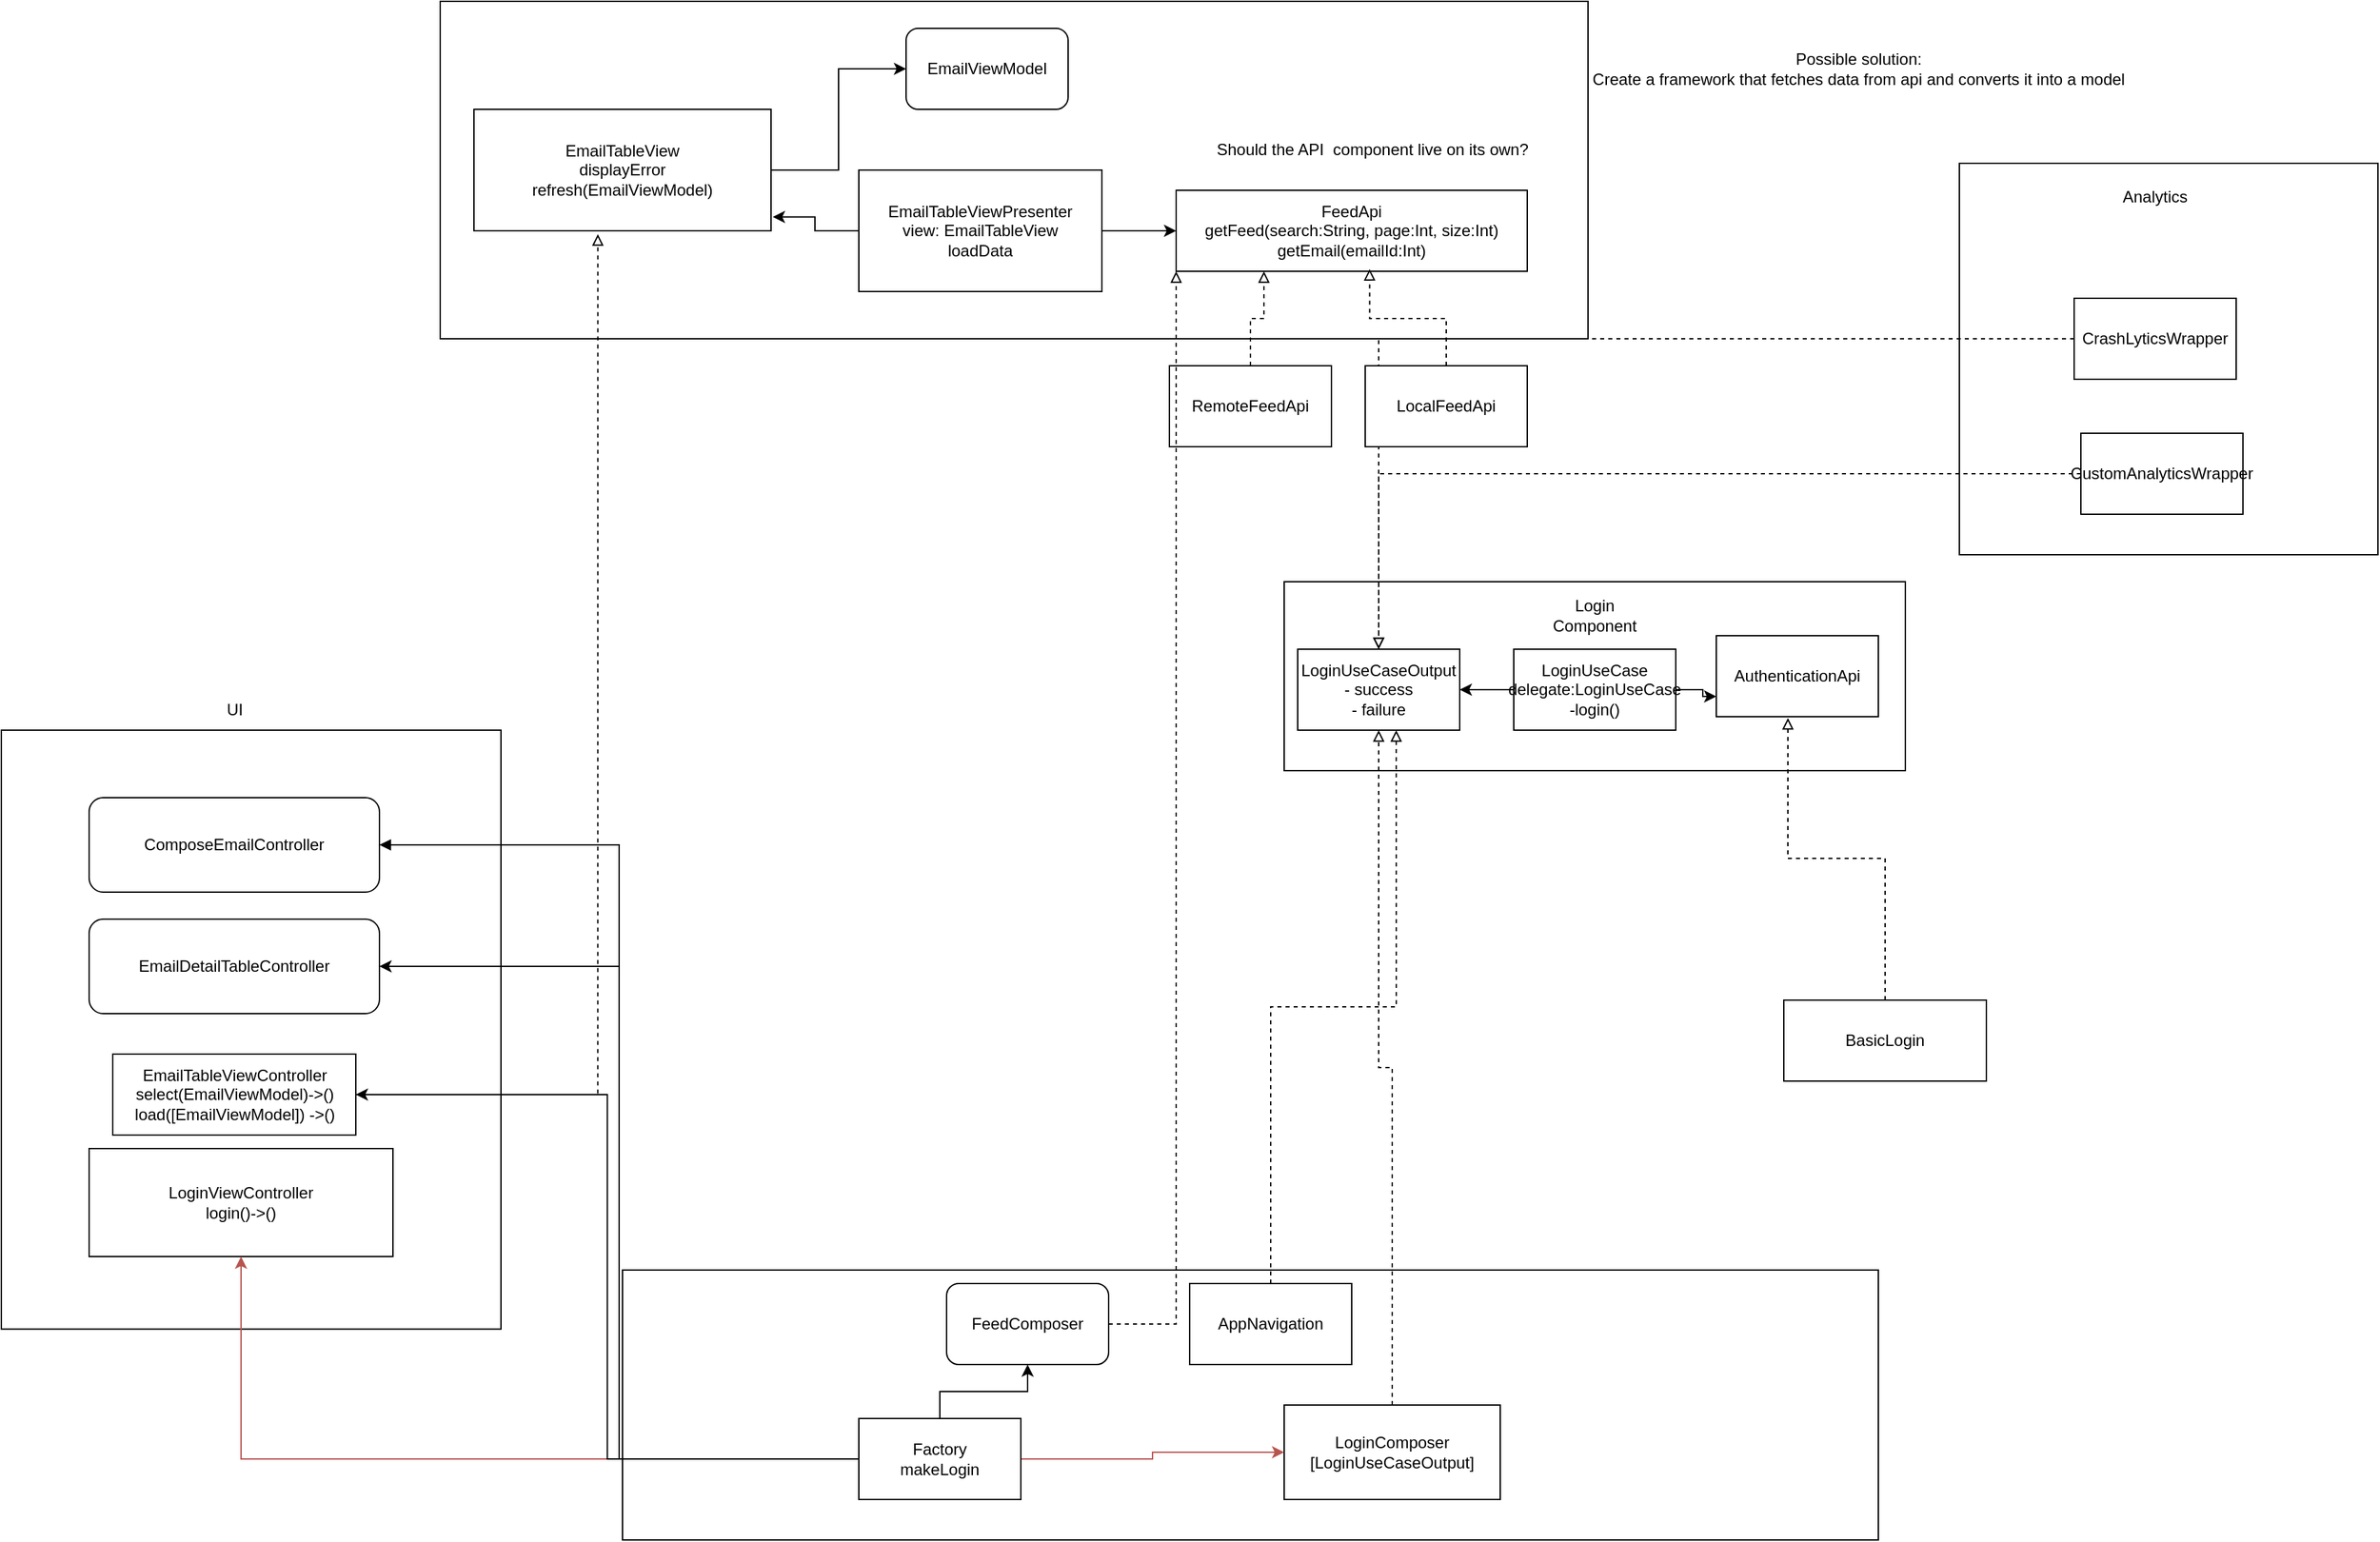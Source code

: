 <mxfile version="15.8.6" type="device"><diagram id="H6H3HlsMzODBJNaSTf9r" name="Page-1"><mxGraphModel dx="1789" dy="1929" grid="1" gridSize="10" guides="1" tooltips="1" connect="1" arrows="1" fold="1" page="1" pageScale="1" pageWidth="850" pageHeight="1100" math="0" shadow="0"><root><mxCell id="0"/><mxCell id="1" parent="0"/><mxCell id="R6G7fPUCsbExO3Ik8_rK-52" value="" style="rounded=0;whiteSpace=wrap;html=1;fillColor=none;" parent="1" vertex="1"><mxGeometry x="-480" y="-30" width="370" height="443.75" as="geometry"/></mxCell><mxCell id="R6G7fPUCsbExO3Ik8_rK-40" value="" style="rounded=0;whiteSpace=wrap;html=1;fillColor=none;" parent="1" vertex="1"><mxGeometry x="-20" y="370" width="930" height="200" as="geometry"/></mxCell><mxCell id="R6G7fPUCsbExO3Ik8_rK-19" value="" style="rounded=0;whiteSpace=wrap;html=1;fillColor=none;" parent="1" vertex="1"><mxGeometry x="470" y="-140" width="460" height="140" as="geometry"/></mxCell><mxCell id="R6G7fPUCsbExO3Ik8_rK-43" value="" style="rounded=0;whiteSpace=wrap;html=1;fillColor=none;" parent="1" vertex="1"><mxGeometry x="970" y="-450" width="310" height="290" as="geometry"/></mxCell><mxCell id="R6G7fPUCsbExO3Ik8_rK-35" value="" style="rounded=0;whiteSpace=wrap;html=1;fillColor=none;" parent="1" vertex="1"><mxGeometry x="-155" y="-570" width="850" height="250" as="geometry"/></mxCell><mxCell id="R6G7fPUCsbExO3Ik8_rK-1" value="LoginViewController&lt;br&gt;login()-&amp;gt;()" style="rounded=0;whiteSpace=wrap;html=1;" parent="1" vertex="1"><mxGeometry x="-415" y="280" width="225" height="80" as="geometry"/></mxCell><mxCell id="R6G7fPUCsbExO3Ik8_rK-11" style="edgeStyle=orthogonalEdgeStyle;rounded=0;orthogonalLoop=1;jettySize=auto;html=1;entryX=1;entryY=0.5;entryDx=0;entryDy=0;" parent="1" source="R6G7fPUCsbExO3Ik8_rK-2" target="R6G7fPUCsbExO3Ik8_rK-3" edge="1"><mxGeometry relative="1" as="geometry"/></mxCell><mxCell id="R6G7fPUCsbExO3Ik8_rK-16" style="edgeStyle=orthogonalEdgeStyle;rounded=0;orthogonalLoop=1;jettySize=auto;html=1;entryX=0;entryY=0.75;entryDx=0;entryDy=0;" parent="1" source="R6G7fPUCsbExO3Ik8_rK-2" target="R6G7fPUCsbExO3Ik8_rK-14" edge="1"><mxGeometry relative="1" as="geometry"/></mxCell><mxCell id="R6G7fPUCsbExO3Ik8_rK-2" value="LoginUseCase&lt;br&gt;delegate:LoginUseCase&lt;br&gt;-login()" style="rounded=0;whiteSpace=wrap;html=1;" parent="1" vertex="1"><mxGeometry x="640" y="-90" width="120" height="60" as="geometry"/></mxCell><mxCell id="R6G7fPUCsbExO3Ik8_rK-3" value="LoginUseCaseOutput&lt;br&gt;- success&lt;br&gt;- failure" style="rounded=0;whiteSpace=wrap;html=1;" parent="1" vertex="1"><mxGeometry x="480" y="-90" width="120" height="60" as="geometry"/></mxCell><mxCell id="R6G7fPUCsbExO3Ik8_rK-5" style="edgeStyle=orthogonalEdgeStyle;rounded=0;orthogonalLoop=1;jettySize=auto;html=1;dashed=1;endArrow=block;endFill=0;" parent="1" source="R6G7fPUCsbExO3Ik8_rK-4" target="R6G7fPUCsbExO3Ik8_rK-3" edge="1"><mxGeometry relative="1" as="geometry"/></mxCell><mxCell id="R6G7fPUCsbExO3Ik8_rK-4" value="LoginComposer&lt;br&gt;[LoginUseCaseOutput]" style="rounded=0;whiteSpace=wrap;html=1;" parent="1" vertex="1"><mxGeometry x="470" y="470" width="160" height="70" as="geometry"/></mxCell><mxCell id="R6G7fPUCsbExO3Ik8_rK-7" style="edgeStyle=orthogonalEdgeStyle;rounded=0;orthogonalLoop=1;jettySize=auto;html=1;dashed=1;endArrow=block;endFill=0;" parent="1" source="R6G7fPUCsbExO3Ik8_rK-6" target="R6G7fPUCsbExO3Ik8_rK-3" edge="1"><mxGeometry relative="1" as="geometry"/></mxCell><mxCell id="R6G7fPUCsbExO3Ik8_rK-6" value="CrashLyticsWrapper" style="rounded=0;whiteSpace=wrap;html=1;" parent="1" vertex="1"><mxGeometry x="1055" y="-350" width="120" height="60" as="geometry"/></mxCell><mxCell id="R6G7fPUCsbExO3Ik8_rK-10" style="edgeStyle=orthogonalEdgeStyle;rounded=0;orthogonalLoop=1;jettySize=auto;html=1;fillColor=#f8cecc;strokeColor=#b85450;startArrow=none;exitX=0;exitY=0.5;exitDx=0;exitDy=0;" parent="1" source="R6G7fPUCsbExO3Ik8_rK-8" target="R6G7fPUCsbExO3Ik8_rK-1" edge="1"><mxGeometry relative="1" as="geometry"><mxPoint x="-80" y="480" as="sourcePoint"/></mxGeometry></mxCell><mxCell id="R6G7fPUCsbExO3Ik8_rK-15" style="edgeStyle=orthogonalEdgeStyle;rounded=0;orthogonalLoop=1;jettySize=auto;html=1;fillColor=#f8cecc;strokeColor=#b85450;" parent="1" source="R6G7fPUCsbExO3Ik8_rK-8" target="R6G7fPUCsbExO3Ik8_rK-4" edge="1"><mxGeometry relative="1" as="geometry"/></mxCell><mxCell id="R6G7fPUCsbExO3Ik8_rK-27" style="edgeStyle=orthogonalEdgeStyle;rounded=0;orthogonalLoop=1;jettySize=auto;html=1;entryX=1;entryY=0.5;entryDx=0;entryDy=0;" parent="1" source="R6G7fPUCsbExO3Ik8_rK-8" target="R6G7fPUCsbExO3Ik8_rK-22" edge="1"><mxGeometry relative="1" as="geometry"/></mxCell><mxCell id="R6G7fPUCsbExO3Ik8_rK-42" style="edgeStyle=orthogonalEdgeStyle;rounded=0;orthogonalLoop=1;jettySize=auto;html=1;" parent="1" source="R6G7fPUCsbExO3Ik8_rK-8" target="R6G7fPUCsbExO3Ik8_rK-37" edge="1"><mxGeometry relative="1" as="geometry"/></mxCell><mxCell id="R6G7fPUCsbExO3Ik8_rK-54" style="edgeStyle=orthogonalEdgeStyle;rounded=0;orthogonalLoop=1;jettySize=auto;html=1;entryX=1;entryY=0.5;entryDx=0;entryDy=0;" parent="1" source="R6G7fPUCsbExO3Ik8_rK-8" target="R6G7fPUCsbExO3Ik8_rK-51" edge="1"><mxGeometry relative="1" as="geometry"/></mxCell><mxCell id="R6G7fPUCsbExO3Ik8_rK-56" style="edgeStyle=orthogonalEdgeStyle;rounded=0;orthogonalLoop=1;jettySize=auto;html=1;entryX=1;entryY=0.5;entryDx=0;entryDy=0;endArrow=block;endFill=1;" parent="1" source="R6G7fPUCsbExO3Ik8_rK-8" target="R6G7fPUCsbExO3Ik8_rK-55" edge="1"><mxGeometry relative="1" as="geometry"/></mxCell><mxCell id="R6G7fPUCsbExO3Ik8_rK-8" value="Factory&lt;br&gt;makeLogin" style="rounded=0;whiteSpace=wrap;html=1;" parent="1" vertex="1"><mxGeometry x="155" y="480" width="120" height="60" as="geometry"/></mxCell><mxCell id="R6G7fPUCsbExO3Ik8_rK-13" style="edgeStyle=orthogonalEdgeStyle;rounded=0;orthogonalLoop=1;jettySize=auto;html=1;entryX=0.608;entryY=1;entryDx=0;entryDy=0;entryPerimeter=0;dashed=1;endArrow=block;endFill=0;" parent="1" source="R6G7fPUCsbExO3Ik8_rK-12" target="R6G7fPUCsbExO3Ik8_rK-3" edge="1"><mxGeometry relative="1" as="geometry"/></mxCell><mxCell id="R6G7fPUCsbExO3Ik8_rK-12" value="AppNavigation" style="rounded=0;whiteSpace=wrap;html=1;" parent="1" vertex="1"><mxGeometry x="400" y="380" width="120" height="60" as="geometry"/></mxCell><mxCell id="R6G7fPUCsbExO3Ik8_rK-14" value="AuthenticationApi" style="rounded=0;whiteSpace=wrap;html=1;" parent="1" vertex="1"><mxGeometry x="790" y="-100" width="120" height="60" as="geometry"/></mxCell><mxCell id="R6G7fPUCsbExO3Ik8_rK-18" style="edgeStyle=orthogonalEdgeStyle;rounded=0;orthogonalLoop=1;jettySize=auto;html=1;entryX=0.442;entryY=1.017;entryDx=0;entryDy=0;entryPerimeter=0;dashed=1;endArrow=block;endFill=0;" parent="1" source="R6G7fPUCsbExO3Ik8_rK-17" target="R6G7fPUCsbExO3Ik8_rK-14" edge="1"><mxGeometry relative="1" as="geometry"/></mxCell><mxCell id="R6G7fPUCsbExO3Ik8_rK-17" value="BasicLogin" style="rounded=0;whiteSpace=wrap;html=1;" parent="1" vertex="1"><mxGeometry x="840" y="170" width="150" height="60" as="geometry"/></mxCell><mxCell id="R6G7fPUCsbExO3Ik8_rK-20" value="Login Component" style="text;html=1;strokeColor=none;fillColor=none;align=center;verticalAlign=middle;whiteSpace=wrap;rounded=0;" parent="1" vertex="1"><mxGeometry x="670" y="-130" width="60" height="30" as="geometry"/></mxCell><mxCell id="R6G7fPUCsbExO3Ik8_rK-24" style="edgeStyle=orthogonalEdgeStyle;rounded=0;orthogonalLoop=1;jettySize=auto;html=1;entryX=0.417;entryY=1.028;entryDx=0;entryDy=0;entryPerimeter=0;dashed=1;endArrow=block;endFill=0;" parent="1" source="R6G7fPUCsbExO3Ik8_rK-22" target="R6G7fPUCsbExO3Ik8_rK-23" edge="1"><mxGeometry relative="1" as="geometry"/></mxCell><mxCell id="R6G7fPUCsbExO3Ik8_rK-22" value="EmailTableViewController&lt;br&gt;select(EmailViewModel)-&amp;gt;()&lt;br&gt;load([EmailViewModel]) -&amp;gt;()" style="rounded=0;whiteSpace=wrap;html=1;fillColor=default;" parent="1" vertex="1"><mxGeometry x="-397.5" y="210" width="180" height="60" as="geometry"/></mxCell><mxCell id="R6G7fPUCsbExO3Ik8_rK-50" style="edgeStyle=orthogonalEdgeStyle;rounded=0;orthogonalLoop=1;jettySize=auto;html=1;entryX=0;entryY=0.5;entryDx=0;entryDy=0;" parent="1" source="R6G7fPUCsbExO3Ik8_rK-23" target="R6G7fPUCsbExO3Ik8_rK-48" edge="1"><mxGeometry relative="1" as="geometry"/></mxCell><mxCell id="R6G7fPUCsbExO3Ik8_rK-23" value="EmailTableView&lt;br&gt;displayError&lt;br&gt;refresh(EmailViewModel)" style="rounded=0;whiteSpace=wrap;html=1;fillColor=default;" parent="1" vertex="1"><mxGeometry x="-130" y="-490" width="220" height="90" as="geometry"/></mxCell><mxCell id="R6G7fPUCsbExO3Ik8_rK-26" style="edgeStyle=orthogonalEdgeStyle;rounded=0;orthogonalLoop=1;jettySize=auto;html=1;entryX=1.006;entryY=0.886;entryDx=0;entryDy=0;entryPerimeter=0;" parent="1" source="R6G7fPUCsbExO3Ik8_rK-25" target="R6G7fPUCsbExO3Ik8_rK-23" edge="1"><mxGeometry relative="1" as="geometry"/></mxCell><mxCell id="R6G7fPUCsbExO3Ik8_rK-33" style="edgeStyle=orthogonalEdgeStyle;rounded=0;orthogonalLoop=1;jettySize=auto;html=1;entryX=0;entryY=0.5;entryDx=0;entryDy=0;" parent="1" source="R6G7fPUCsbExO3Ik8_rK-25" target="R6G7fPUCsbExO3Ik8_rK-28" edge="1"><mxGeometry relative="1" as="geometry"/></mxCell><mxCell id="R6G7fPUCsbExO3Ik8_rK-25" value="EmailTableViewPresenter&lt;br&gt;view: EmailTableView&lt;br&gt;loadData" style="rounded=0;whiteSpace=wrap;html=1;fillColor=default;" parent="1" vertex="1"><mxGeometry x="155" y="-445" width="180" height="90" as="geometry"/></mxCell><mxCell id="R6G7fPUCsbExO3Ik8_rK-28" value="FeedApi&lt;br&gt;getFeed(search:String, page:Int, size:Int)&lt;br&gt;getEmail(emailId:Int)" style="rounded=0;whiteSpace=wrap;html=1;fillColor=default;" parent="1" vertex="1"><mxGeometry x="390" y="-430" width="260" height="60" as="geometry"/></mxCell><mxCell id="R6G7fPUCsbExO3Ik8_rK-31" style="edgeStyle=orthogonalEdgeStyle;rounded=0;orthogonalLoop=1;jettySize=auto;html=1;entryX=0.25;entryY=1;entryDx=0;entryDy=0;dashed=1;endArrow=block;endFill=0;" parent="1" source="R6G7fPUCsbExO3Ik8_rK-29" target="R6G7fPUCsbExO3Ik8_rK-28" edge="1"><mxGeometry relative="1" as="geometry"><mxPoint x="615" y="-350" as="targetPoint"/></mxGeometry></mxCell><mxCell id="R6G7fPUCsbExO3Ik8_rK-29" value="RemoteFeedApi" style="rounded=0;whiteSpace=wrap;html=1;fillColor=default;" parent="1" vertex="1"><mxGeometry x="385" y="-300" width="120" height="60" as="geometry"/></mxCell><mxCell id="R6G7fPUCsbExO3Ik8_rK-32" style="edgeStyle=orthogonalEdgeStyle;rounded=0;orthogonalLoop=1;jettySize=auto;html=1;entryX=0.551;entryY=0.972;entryDx=0;entryDy=0;entryPerimeter=0;dashed=1;endArrow=block;endFill=0;" parent="1" source="R6G7fPUCsbExO3Ik8_rK-30" target="R6G7fPUCsbExO3Ik8_rK-28" edge="1"><mxGeometry relative="1" as="geometry"/></mxCell><mxCell id="R6G7fPUCsbExO3Ik8_rK-30" value="LocalFeedApi" style="rounded=0;whiteSpace=wrap;html=1;fillColor=default;" parent="1" vertex="1"><mxGeometry x="530" y="-300" width="120" height="60" as="geometry"/></mxCell><mxCell id="R6G7fPUCsbExO3Ik8_rK-39" style="edgeStyle=orthogonalEdgeStyle;rounded=0;orthogonalLoop=1;jettySize=auto;html=1;entryX=0;entryY=1;entryDx=0;entryDy=0;dashed=1;endArrow=block;endFill=0;" parent="1" source="R6G7fPUCsbExO3Ik8_rK-37" target="R6G7fPUCsbExO3Ik8_rK-28" edge="1"><mxGeometry relative="1" as="geometry"><mxPoint x="330" y="-130" as="targetPoint"/></mxGeometry></mxCell><mxCell id="R6G7fPUCsbExO3Ik8_rK-37" value="FeedComposer" style="rounded=1;whiteSpace=wrap;html=1;fillColor=default;" parent="1" vertex="1"><mxGeometry x="220" y="380" width="120" height="60" as="geometry"/></mxCell><mxCell id="R6G7fPUCsbExO3Ik8_rK-44" value="Analytics" style="text;html=1;strokeColor=none;fillColor=none;align=center;verticalAlign=middle;whiteSpace=wrap;rounded=0;" parent="1" vertex="1"><mxGeometry x="1085" y="-440" width="60" height="30" as="geometry"/></mxCell><mxCell id="R6G7fPUCsbExO3Ik8_rK-47" style="edgeStyle=orthogonalEdgeStyle;rounded=0;orthogonalLoop=1;jettySize=auto;html=1;dashed=1;endArrow=block;endFill=0;" parent="1" source="R6G7fPUCsbExO3Ik8_rK-45" target="R6G7fPUCsbExO3Ik8_rK-3" edge="1"><mxGeometry relative="1" as="geometry"/></mxCell><mxCell id="R6G7fPUCsbExO3Ik8_rK-45" value="CustomAnalyticsWrapper" style="rounded=0;whiteSpace=wrap;html=1;fillColor=none;" parent="1" vertex="1"><mxGeometry x="1060" y="-250" width="120" height="60" as="geometry"/></mxCell><mxCell id="R6G7fPUCsbExO3Ik8_rK-48" value="EmailViewModel" style="rounded=1;whiteSpace=wrap;html=1;fillColor=none;" parent="1" vertex="1"><mxGeometry x="190" y="-550" width="120" height="60" as="geometry"/></mxCell><mxCell id="R6G7fPUCsbExO3Ik8_rK-51" value="EmailDetailTableController" style="rounded=1;whiteSpace=wrap;html=1;fillColor=none;" parent="1" vertex="1"><mxGeometry x="-415" y="110" width="215" height="70" as="geometry"/></mxCell><mxCell id="R6G7fPUCsbExO3Ik8_rK-53" value="UI" style="text;html=1;strokeColor=none;fillColor=none;align=center;verticalAlign=middle;whiteSpace=wrap;rounded=0;" parent="1" vertex="1"><mxGeometry x="-337.5" y="-60" width="60" height="30" as="geometry"/></mxCell><mxCell id="R6G7fPUCsbExO3Ik8_rK-55" value="ComposeEmailController" style="rounded=1;whiteSpace=wrap;html=1;fillColor=none;" parent="1" vertex="1"><mxGeometry x="-415" y="20" width="215" height="70" as="geometry"/></mxCell><mxCell id="R6G7fPUCsbExO3Ik8_rK-57" value="Should the API&amp;nbsp; component live on its own?" style="text;html=1;align=center;verticalAlign=middle;resizable=0;points=[];autosize=1;strokeColor=none;fillColor=none;" parent="1" vertex="1"><mxGeometry x="410" y="-470" width="250" height="20" as="geometry"/></mxCell><mxCell id="R6G7fPUCsbExO3Ik8_rK-58" value="Possible solution:&lt;br&gt;Create a framework that fetches data from api and converts it into a model" style="text;html=1;align=center;verticalAlign=middle;resizable=0;points=[];autosize=1;strokeColor=none;fillColor=none;" parent="1" vertex="1"><mxGeometry x="690" y="-535" width="410" height="30" as="geometry"/></mxCell></root></mxGraphModel></diagram></mxfile>